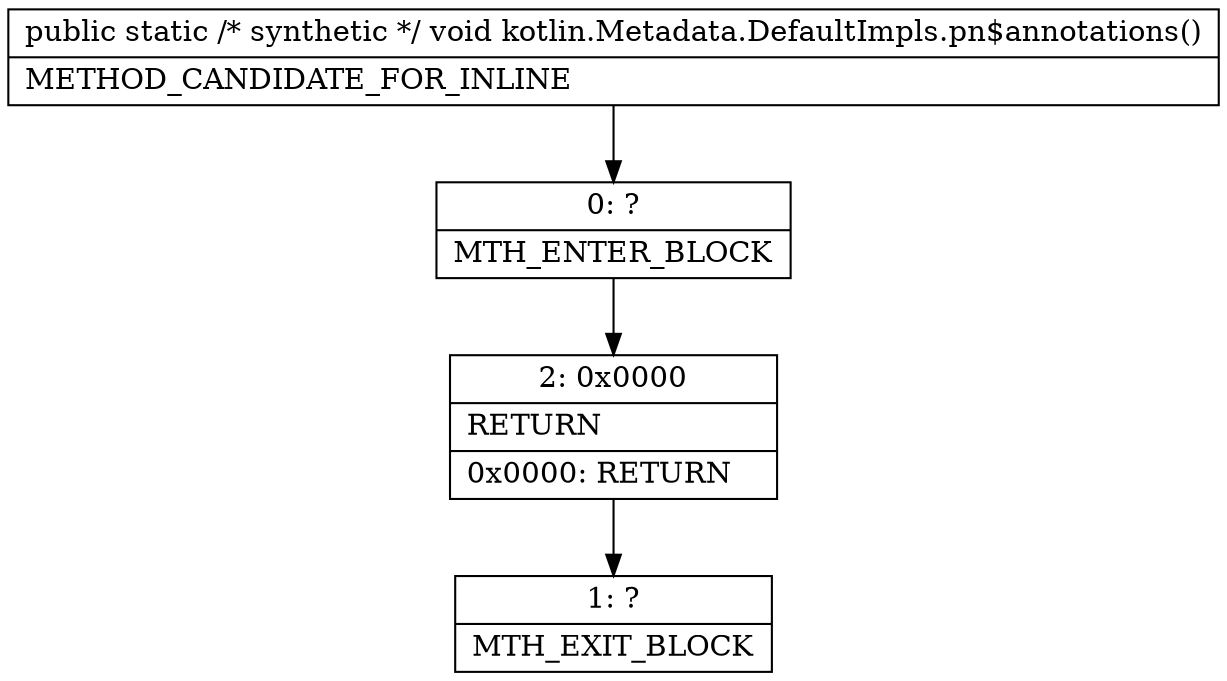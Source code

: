 digraph "CFG forkotlin.Metadata.DefaultImpls.pn$annotations()V" {
Node_0 [shape=record,label="{0\:\ ?|MTH_ENTER_BLOCK\l}"];
Node_2 [shape=record,label="{2\:\ 0x0000|RETURN\l|0x0000: RETURN   \l}"];
Node_1 [shape=record,label="{1\:\ ?|MTH_EXIT_BLOCK\l}"];
MethodNode[shape=record,label="{public static \/* synthetic *\/ void kotlin.Metadata.DefaultImpls.pn$annotations()  | METHOD_CANDIDATE_FOR_INLINE\l}"];
MethodNode -> Node_0;Node_0 -> Node_2;
Node_2 -> Node_1;
}

